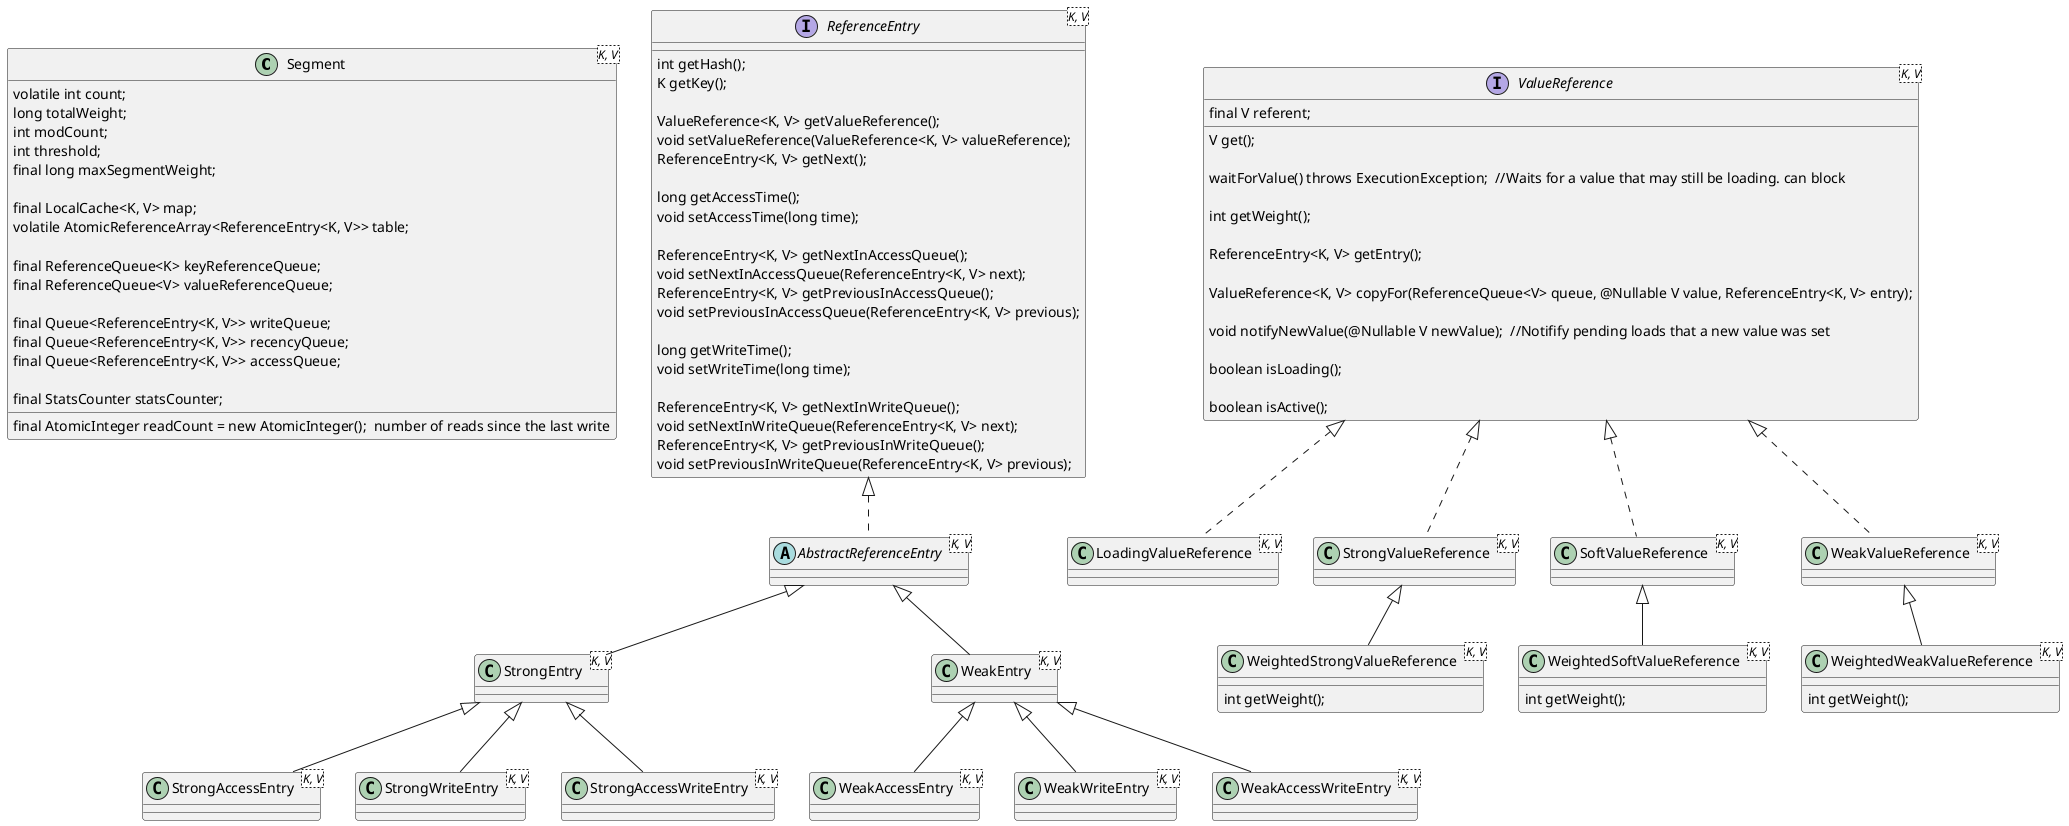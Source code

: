 @startuml

class Segment<K, V> {

volatile int count;
long totalWeight;
int modCount;
int threshold;
final long maxSegmentWeight;

final LocalCache<K, V> map;
volatile AtomicReferenceArray<ReferenceEntry<K, V>> table;

final ReferenceQueue<K> keyReferenceQueue;
final ReferenceQueue<V> valueReferenceQueue;

final Queue<ReferenceEntry<K, V>> writeQueue;
final Queue<ReferenceEntry<K, V>> recencyQueue;
final Queue<ReferenceEntry<K, V>> accessQueue;

final StatsCounter statsCounter;
final AtomicInteger readCount = new AtomicInteger();  number of reads since the last write
}


interface ReferenceEntry<K, V>{

int getHash();
K getKey();

ValueReference<K, V> getValueReference();
void setValueReference(ValueReference<K, V> valueReference);
ReferenceEntry<K, V> getNext();

long getAccessTime();
void setAccessTime(long time);

ReferenceEntry<K, V> getNextInAccessQueue();
void setNextInAccessQueue(ReferenceEntry<K, V> next);
ReferenceEntry<K, V> getPreviousInAccessQueue();
void setPreviousInAccessQueue(ReferenceEntry<K, V> previous);

long getWriteTime();
void setWriteTime(long time);

ReferenceEntry<K, V> getNextInWriteQueue();
void setNextInWriteQueue(ReferenceEntry<K, V> next);
ReferenceEntry<K, V> getPreviousInWriteQueue();
void setPreviousInWriteQueue(ReferenceEntry<K, V> previous);
}

abstract class AbstractReferenceEntry<K, V> implements ReferenceEntry{
}

class StrongEntry<K, V> extends AbstractReferenceEntry{
}

class StrongAccessEntry<K, V> extends StrongEntry{
}
class StrongWriteEntry<K, V> extends StrongEntry{
}
class StrongAccessWriteEntry<K, V> extends StrongEntry{
}

class WeakEntry<K, V> extends AbstractReferenceEntry{
}

class WeakAccessEntry<K, V> extends WeakEntry{
}
class WeakWriteEntry<K, V> extends WeakEntry{
}
class WeakAccessWriteEntry<K, V> extends WeakEntry{
}

class LoadingValueReference<K, V> implements ValueReference{

}

interface ValueReference<K, V> {

final V referent;

V get();

waitForValue() throws ExecutionException;  //Waits for a value that may still be loading. can block

int getWeight();

ReferenceEntry<K, V> getEntry();

ValueReference<K, V> copyFor(ReferenceQueue<V> queue, @Nullable V value, ReferenceEntry<K, V> entry);

void notifyNewValue(@Nullable V newValue);  //Notifify pending loads that a new value was set

boolean isLoading();

boolean isActive();
}


class StrongValueReference<K, V> implements ValueReference{

}

class WeightedStrongValueReference<K, V> extends StrongValueReference{
int getWeight();
}

class SoftValueReference<K, V> implements ValueReference{

}

class WeightedSoftValueReference<K, V> extends SoftValueReference{
int getWeight();
}

class WeakValueReference<K, V> implements ValueReference{

}

class WeightedWeakValueReference<K, V> extends WeakValueReference{
int getWeight();
}


@enduml